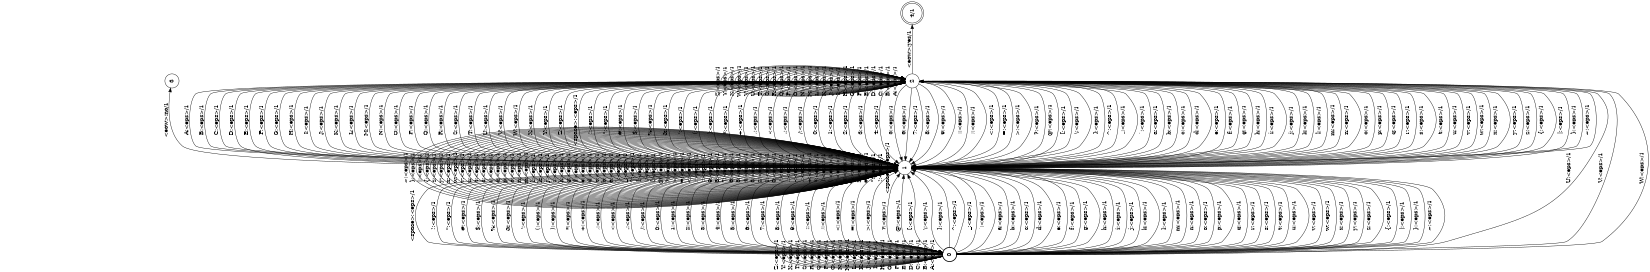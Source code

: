 digraph FST {
rankdir = LR;
size = "8.5,11";
label = "";
center = 1;
orientation = Landscape;
ranksep = "0.4";
nodesep = "0.25";
0 [label = "0", shape = circle, style = bold, fontsize = 14]
	0 -> 1 [label = "<space>:<eps>/1", fontsize = 14];
	0 -> 1 [label = "!:<eps>/1", fontsize = 14];
	0 -> 1 [label = "\":<eps>/1", fontsize = 14];
	0 -> 1 [label = "#:<eps>/1", fontsize = 14];
	0 -> 1 [label = "$:<eps>/1", fontsize = 14];
	0 -> 1 [label = "%:<eps>/1", fontsize = 14];
	0 -> 1 [label = "&:<eps>/1", fontsize = 14];
	0 -> 1 [label = "':<eps>/1", fontsize = 14];
	0 -> 1 [label = "(:<eps>/1", fontsize = 14];
	0 -> 1 [label = "):<eps>/1", fontsize = 14];
	0 -> 1 [label = "*:<eps>/1", fontsize = 14];
	0 -> 1 [label = "+:<eps>/1", fontsize = 14];
	0 -> 1 [label = ",:<eps>/1", fontsize = 14];
	0 -> 1 [label = "-:<eps>/1", fontsize = 14];
	0 -> 1 [label = ".:<eps>/1", fontsize = 14];
	0 -> 1 [label = "/:<eps>/1", fontsize = 14];
	0 -> 1 [label = "0:<eps>/1", fontsize = 14];
	0 -> 1 [label = "1:<eps>/1", fontsize = 14];
	0 -> 1 [label = "2:<eps>/1", fontsize = 14];
	0 -> 1 [label = "3:<eps>/1", fontsize = 14];
	0 -> 1 [label = "4:<eps>/1", fontsize = 14];
	0 -> 1 [label = "5:<eps>/1", fontsize = 14];
	0 -> 1 [label = "6:<eps>/1", fontsize = 14];
	0 -> 1 [label = "7:<eps>/1", fontsize = 14];
	0 -> 1 [label = "8:<eps>/1", fontsize = 14];
	0 -> 1 [label = "9:<eps>/1", fontsize = 14];
	0 -> 1 [label = "::<eps>/1", fontsize = 14];
	0 -> 1 [label = ";:<eps>/1", fontsize = 14];
	0 -> 1 [label = "<:<eps>/1", fontsize = 14];
	0 -> 1 [label = "=:<eps>/1", fontsize = 14];
	0 -> 1 [label = ">:<eps>/1", fontsize = 14];
	0 -> 1 [label = "?:<eps>/1", fontsize = 14];
	0 -> 1 [label = "@:<eps>/1", fontsize = 14];
	0 -> 0 [label = "A:<eps>/1", fontsize = 14];
	0 -> 0 [label = "B:<eps>/1", fontsize = 14];
	0 -> 0 [label = "C:<eps>/1", fontsize = 14];
	0 -> 0 [label = "D:<eps>/1", fontsize = 14];
	0 -> 0 [label = "E:<eps>/1", fontsize = 14];
	0 -> 0 [label = "F:<eps>/1", fontsize = 14];
	0 -> 0 [label = "G:<eps>/1", fontsize = 14];
	0 -> 0 [label = "H:<eps>/1", fontsize = 14];
	0 -> 0 [label = "I:<eps>/1", fontsize = 14];
	0 -> 0 [label = "J:<eps>/1", fontsize = 14];
	0 -> 0 [label = "K:<eps>/1", fontsize = 14];
	0 -> 0 [label = "L:<eps>/1", fontsize = 14];
	0 -> 0 [label = "M:<eps>/1", fontsize = 14];
	0 -> 0 [label = "N:<eps>/1", fontsize = 14];
	0 -> 0 [label = "O:<eps>/1", fontsize = 14];
	0 -> 0 [label = "P:<eps>/1", fontsize = 14];
	0 -> 0 [label = "Q:<eps>/1", fontsize = 14];
	0 -> 0 [label = "R:<eps>/1", fontsize = 14];
	0 -> 0 [label = "S:<eps>/1", fontsize = 14];
	0 -> 0 [label = "T:<eps>/1", fontsize = 14];
	0 -> 2 [label = "U:<eps>/1", fontsize = 14];
	0 -> 2 [label = "V:<eps>/1", fontsize = 14];
	0 -> 2 [label = "W:<eps>/1", fontsize = 14];
	0 -> 0 [label = "X:<eps>/1", fontsize = 14];
	0 -> 0 [label = "Y:<eps>/1", fontsize = 14];
	0 -> 0 [label = "Z:<eps>/1", fontsize = 14];
	0 -> 1 [label = "[:<eps>/1", fontsize = 14];
	0 -> 1 [label = "\\:<eps>/1", fontsize = 14];
	0 -> 1 [label = "]:<eps>/1", fontsize = 14];
	0 -> 1 [label = "^:<eps>/1", fontsize = 14];
	0 -> 1 [label = "_:<eps>/1", fontsize = 14];
	0 -> 1 [label = "`:<eps>/1", fontsize = 14];
	0 -> 1 [label = "a:<eps>/1", fontsize = 14];
	0 -> 1 [label = "b:<eps>/1", fontsize = 14];
	0 -> 1 [label = "c:<eps>/1", fontsize = 14];
	0 -> 1 [label = "d:<eps>/1", fontsize = 14];
	0 -> 1 [label = "e:<eps>/1", fontsize = 14];
	0 -> 1 [label = "f:<eps>/1", fontsize = 14];
	0 -> 1 [label = "g:<eps>/1", fontsize = 14];
	0 -> 1 [label = "h:<eps>/1", fontsize = 14];
	0 -> 1 [label = "i:<eps>/1", fontsize = 14];
	0 -> 1 [label = "j:<eps>/1", fontsize = 14];
	0 -> 1 [label = "k:<eps>/1", fontsize = 14];
	0 -> 1 [label = "l:<eps>/1", fontsize = 14];
	0 -> 1 [label = "m:<eps>/1", fontsize = 14];
	0 -> 1 [label = "n:<eps>/1", fontsize = 14];
	0 -> 1 [label = "o:<eps>/1", fontsize = 14];
	0 -> 1 [label = "p:<eps>/1", fontsize = 14];
	0 -> 1 [label = "q:<eps>/1", fontsize = 14];
	0 -> 1 [label = "r:<eps>/1", fontsize = 14];
	0 -> 1 [label = "s:<eps>/1", fontsize = 14];
	0 -> 1 [label = "t:<eps>/1", fontsize = 14];
	0 -> 1 [label = "u:<eps>/1", fontsize = 14];
	0 -> 1 [label = "v:<eps>/1", fontsize = 14];
	0 -> 1 [label = "w:<eps>/1", fontsize = 14];
	0 -> 1 [label = "x:<eps>/1", fontsize = 14];
	0 -> 1 [label = "y:<eps>/1", fontsize = 14];
	0 -> 1 [label = "z:<eps>/1", fontsize = 14];
	0 -> 1 [label = "{:<eps>/1", fontsize = 14];
	0 -> 1 [label = "|:<eps>/1", fontsize = 14];
	0 -> 1 [label = "}:<eps>/1", fontsize = 14];
	0 -> 1 [label = "~:<eps>/1", fontsize = 14];
1 [label = "1", shape = circle, style = solid, fontsize = 14]
	1 -> 1 [label = "<space>:<eps>/1", fontsize = 14];
	1 -> 1 [label = "!:<eps>/1", fontsize = 14];
	1 -> 1 [label = "\":<eps>/1", fontsize = 14];
	1 -> 1 [label = "#:<eps>/1", fontsize = 14];
	1 -> 1 [label = "$:<eps>/1", fontsize = 14];
	1 -> 1 [label = "%:<eps>/1", fontsize = 14];
	1 -> 1 [label = "&:<eps>/1", fontsize = 14];
	1 -> 1 [label = "':<eps>/1", fontsize = 14];
	1 -> 1 [label = "(:<eps>/1", fontsize = 14];
	1 -> 1 [label = "):<eps>/1", fontsize = 14];
	1 -> 1 [label = "*:<eps>/1", fontsize = 14];
	1 -> 1 [label = "+:<eps>/1", fontsize = 14];
	1 -> 1 [label = ",:<eps>/1", fontsize = 14];
	1 -> 1 [label = "-:<eps>/1", fontsize = 14];
	1 -> 1 [label = ".:<eps>/1", fontsize = 14];
	1 -> 1 [label = "/:<eps>/1", fontsize = 14];
	1 -> 1 [label = "0:<eps>/1", fontsize = 14];
	1 -> 1 [label = "1:<eps>/1", fontsize = 14];
	1 -> 1 [label = "2:<eps>/1", fontsize = 14];
	1 -> 1 [label = "3:<eps>/1", fontsize = 14];
	1 -> 1 [label = "4:<eps>/1", fontsize = 14];
	1 -> 1 [label = "5:<eps>/1", fontsize = 14];
	1 -> 1 [label = "6:<eps>/1", fontsize = 14];
	1 -> 1 [label = "7:<eps>/1", fontsize = 14];
	1 -> 1 [label = "8:<eps>/1", fontsize = 14];
	1 -> 1 [label = "9:<eps>/1", fontsize = 14];
	1 -> 1 [label = "::<eps>/1", fontsize = 14];
	1 -> 1 [label = ";:<eps>/1", fontsize = 14];
	1 -> 1 [label = "<:<eps>/1", fontsize = 14];
	1 -> 1 [label = "=:<eps>/1", fontsize = 14];
	1 -> 1 [label = ">:<eps>/1", fontsize = 14];
	1 -> 1 [label = "?:<eps>/1", fontsize = 14];
	1 -> 1 [label = "@:<eps>/1", fontsize = 14];
	1 -> 2 [label = "A:<eps>/1", fontsize = 14];
	1 -> 2 [label = "B:<eps>/1", fontsize = 14];
	1 -> 2 [label = "C:<eps>/1", fontsize = 14];
	1 -> 2 [label = "D:<eps>/1", fontsize = 14];
	1 -> 2 [label = "E:<eps>/1", fontsize = 14];
	1 -> 2 [label = "F:<eps>/1", fontsize = 14];
	1 -> 2 [label = "G:<eps>/1", fontsize = 14];
	1 -> 2 [label = "H:<eps>/1", fontsize = 14];
	1 -> 2 [label = "I:<eps>/1", fontsize = 14];
	1 -> 2 [label = "J:<eps>/1", fontsize = 14];
	1 -> 2 [label = "K:<eps>/1", fontsize = 14];
	1 -> 2 [label = "L:<eps>/1", fontsize = 14];
	1 -> 2 [label = "M:<eps>/1", fontsize = 14];
	1 -> 2 [label = "N:<eps>/1", fontsize = 14];
	1 -> 2 [label = "O:<eps>/1", fontsize = 14];
	1 -> 2 [label = "P:<eps>/1", fontsize = 14];
	1 -> 2 [label = "Q:<eps>/1", fontsize = 14];
	1 -> 2 [label = "R:<eps>/1", fontsize = 14];
	1 -> 2 [label = "S:<eps>/1", fontsize = 14];
	1 -> 2 [label = "T:<eps>/1", fontsize = 14];
	1 -> 2 [label = "U:<eps>/1", fontsize = 14];
	1 -> 2 [label = "V:<eps>/1", fontsize = 14];
	1 -> 2 [label = "W:<eps>/1", fontsize = 14];
	1 -> 2 [label = "X:<eps>/1", fontsize = 14];
	1 -> 2 [label = "Y:<eps>/1", fontsize = 14];
	1 -> 2 [label = "Z:<eps>/1", fontsize = 14];
	1 -> 1 [label = "[:<eps>/1", fontsize = 14];
	1 -> 1 [label = "\\:<eps>/1", fontsize = 14];
	1 -> 1 [label = "]:<eps>/1", fontsize = 14];
	1 -> 1 [label = "^:<eps>/1", fontsize = 14];
	1 -> 1 [label = "_:<eps>/1", fontsize = 14];
	1 -> 1 [label = "`:<eps>/1", fontsize = 14];
	1 -> 1 [label = "a:<eps>/1", fontsize = 14];
	1 -> 1 [label = "b:<eps>/1", fontsize = 14];
	1 -> 1 [label = "c:<eps>/1", fontsize = 14];
	1 -> 1 [label = "d:<eps>/1", fontsize = 14];
	1 -> 1 [label = "e:<eps>/1", fontsize = 14];
	1 -> 1 [label = "f:<eps>/1", fontsize = 14];
	1 -> 1 [label = "g:<eps>/1", fontsize = 14];
	1 -> 1 [label = "h:<eps>/1", fontsize = 14];
	1 -> 1 [label = "i:<eps>/1", fontsize = 14];
	1 -> 1 [label = "j:<eps>/1", fontsize = 14];
	1 -> 1 [label = "k:<eps>/1", fontsize = 14];
	1 -> 1 [label = "l:<eps>/1", fontsize = 14];
	1 -> 1 [label = "m:<eps>/1", fontsize = 14];
	1 -> 1 [label = "n:<eps>/1", fontsize = 14];
	1 -> 1 [label = "o:<eps>/1", fontsize = 14];
	1 -> 1 [label = "p:<eps>/1", fontsize = 14];
	1 -> 1 [label = "q:<eps>/1", fontsize = 14];
	1 -> 1 [label = "r:<eps>/1", fontsize = 14];
	1 -> 1 [label = "s:<eps>/1", fontsize = 14];
	1 -> 1 [label = "t:<eps>/1", fontsize = 14];
	1 -> 1 [label = "u:<eps>/1", fontsize = 14];
	1 -> 1 [label = "v:<eps>/1", fontsize = 14];
	1 -> 1 [label = "w:<eps>/1", fontsize = 14];
	1 -> 1 [label = "x:<eps>/1", fontsize = 14];
	1 -> 1 [label = "y:<eps>/1", fontsize = 14];
	1 -> 1 [label = "z:<eps>/1", fontsize = 14];
	1 -> 1 [label = "{:<eps>/1", fontsize = 14];
	1 -> 1 [label = "|:<eps>/1", fontsize = 14];
	1 -> 1 [label = "}:<eps>/1", fontsize = 14];
	1 -> 1 [label = "~:<eps>/1", fontsize = 14];
	1 -> 3 [label = "<eow>:no/1", fontsize = 14];
2 [label = "2", shape = circle, style = solid, fontsize = 14]
	2 -> 1 [label = "<space>:<eps>/1", fontsize = 14];
	2 -> 1 [label = "!:<eps>/1", fontsize = 14];
	2 -> 1 [label = "\":<eps>/1", fontsize = 14];
	2 -> 1 [label = "#:<eps>/1", fontsize = 14];
	2 -> 1 [label = "$:<eps>/1", fontsize = 14];
	2 -> 1 [label = "%:<eps>/1", fontsize = 14];
	2 -> 1 [label = "&:<eps>/1", fontsize = 14];
	2 -> 1 [label = "':<eps>/1", fontsize = 14];
	2 -> 1 [label = "(:<eps>/1", fontsize = 14];
	2 -> 1 [label = "):<eps>/1", fontsize = 14];
	2 -> 1 [label = "*:<eps>/1", fontsize = 14];
	2 -> 1 [label = "+:<eps>/1", fontsize = 14];
	2 -> 1 [label = ",:<eps>/1", fontsize = 14];
	2 -> 1 [label = "-:<eps>/1", fontsize = 14];
	2 -> 1 [label = ".:<eps>/1", fontsize = 14];
	2 -> 1 [label = "/:<eps>/1", fontsize = 14];
	2 -> 1 [label = "0:<eps>/1", fontsize = 14];
	2 -> 1 [label = "1:<eps>/1", fontsize = 14];
	2 -> 1 [label = "2:<eps>/1", fontsize = 14];
	2 -> 1 [label = "3:<eps>/1", fontsize = 14];
	2 -> 1 [label = "4:<eps>/1", fontsize = 14];
	2 -> 1 [label = "5:<eps>/1", fontsize = 14];
	2 -> 1 [label = "6:<eps>/1", fontsize = 14];
	2 -> 1 [label = "7:<eps>/1", fontsize = 14];
	2 -> 1 [label = "8:<eps>/1", fontsize = 14];
	2 -> 1 [label = "9:<eps>/1", fontsize = 14];
	2 -> 1 [label = "::<eps>/1", fontsize = 14];
	2 -> 1 [label = ";:<eps>/1", fontsize = 14];
	2 -> 1 [label = "<:<eps>/1", fontsize = 14];
	2 -> 1 [label = "=:<eps>/1", fontsize = 14];
	2 -> 1 [label = ">:<eps>/1", fontsize = 14];
	2 -> 1 [label = "?:<eps>/1", fontsize = 14];
	2 -> 1 [label = "@:<eps>/1", fontsize = 14];
	2 -> 2 [label = "A:<eps>/1", fontsize = 14];
	2 -> 2 [label = "B:<eps>/1", fontsize = 14];
	2 -> 2 [label = "C:<eps>/1", fontsize = 14];
	2 -> 2 [label = "D:<eps>/1", fontsize = 14];
	2 -> 2 [label = "E:<eps>/1", fontsize = 14];
	2 -> 2 [label = "F:<eps>/1", fontsize = 14];
	2 -> 2 [label = "G:<eps>/1", fontsize = 14];
	2 -> 2 [label = "H:<eps>/1", fontsize = 14];
	2 -> 2 [label = "I:<eps>/1", fontsize = 14];
	2 -> 2 [label = "J:<eps>/1", fontsize = 14];
	2 -> 2 [label = "K:<eps>/1", fontsize = 14];
	2 -> 2 [label = "L:<eps>/1", fontsize = 14];
	2 -> 2 [label = "M:<eps>/1", fontsize = 14];
	2 -> 2 [label = "N:<eps>/1", fontsize = 14];
	2 -> 2 [label = "O:<eps>/1", fontsize = 14];
	2 -> 2 [label = "P:<eps>/1", fontsize = 14];
	2 -> 2 [label = "Q:<eps>/1", fontsize = 14];
	2 -> 2 [label = "R:<eps>/1", fontsize = 14];
	2 -> 2 [label = "S:<eps>/1", fontsize = 14];
	2 -> 2 [label = "T:<eps>/1", fontsize = 14];
	2 -> 2 [label = "U:<eps>/1", fontsize = 14];
	2 -> 2 [label = "V:<eps>/1", fontsize = 14];
	2 -> 2 [label = "W:<eps>/1", fontsize = 14];
	2 -> 2 [label = "X:<eps>/1", fontsize = 14];
	2 -> 2 [label = "Y:<eps>/1", fontsize = 14];
	2 -> 2 [label = "Z:<eps>/1", fontsize = 14];
	2 -> 1 [label = "[:<eps>/1", fontsize = 14];
	2 -> 1 [label = "\\:<eps>/1", fontsize = 14];
	2 -> 1 [label = "]:<eps>/1", fontsize = 14];
	2 -> 1 [label = "^:<eps>/1", fontsize = 14];
	2 -> 1 [label = "_:<eps>/1", fontsize = 14];
	2 -> 1 [label = "`:<eps>/1", fontsize = 14];
	2 -> 1 [label = "a:<eps>/1", fontsize = 14];
	2 -> 1 [label = "b:<eps>/1", fontsize = 14];
	2 -> 1 [label = "c:<eps>/1", fontsize = 14];
	2 -> 1 [label = "d:<eps>/1", fontsize = 14];
	2 -> 1 [label = "e:<eps>/1", fontsize = 14];
	2 -> 1 [label = "f:<eps>/1", fontsize = 14];
	2 -> 1 [label = "g:<eps>/1", fontsize = 14];
	2 -> 1 [label = "h:<eps>/1", fontsize = 14];
	2 -> 1 [label = "i:<eps>/1", fontsize = 14];
	2 -> 1 [label = "j:<eps>/1", fontsize = 14];
	2 -> 1 [label = "k:<eps>/1", fontsize = 14];
	2 -> 1 [label = "l:<eps>/1", fontsize = 14];
	2 -> 1 [label = "m:<eps>/1", fontsize = 14];
	2 -> 1 [label = "n:<eps>/1", fontsize = 14];
	2 -> 1 [label = "o:<eps>/1", fontsize = 14];
	2 -> 1 [label = "p:<eps>/1", fontsize = 14];
	2 -> 1 [label = "q:<eps>/1", fontsize = 14];
	2 -> 1 [label = "r:<eps>/1", fontsize = 14];
	2 -> 1 [label = "s:<eps>/1", fontsize = 14];
	2 -> 1 [label = "t:<eps>/1", fontsize = 14];
	2 -> 1 [label = "u:<eps>/1", fontsize = 14];
	2 -> 1 [label = "v:<eps>/1", fontsize = 14];
	2 -> 1 [label = "w:<eps>/1", fontsize = 14];
	2 -> 1 [label = "x:<eps>/1", fontsize = 14];
	2 -> 1 [label = "y:<eps>/1", fontsize = 14];
	2 -> 1 [label = "z:<eps>/1", fontsize = 14];
	2 -> 1 [label = "{:<eps>/1", fontsize = 14];
	2 -> 1 [label = "|:<eps>/1", fontsize = 14];
	2 -> 1 [label = "}:<eps>/1", fontsize = 14];
	2 -> 1 [label = "~:<eps>/1", fontsize = 14];
	2 -> 4 [label = "<eow>:yes/1", fontsize = 14];
3 [label = "3", shape = circle, style = solid, fontsize = 14]
4 [label = "4/1", shape = doublecircle, style = solid, fontsize = 14]
}
